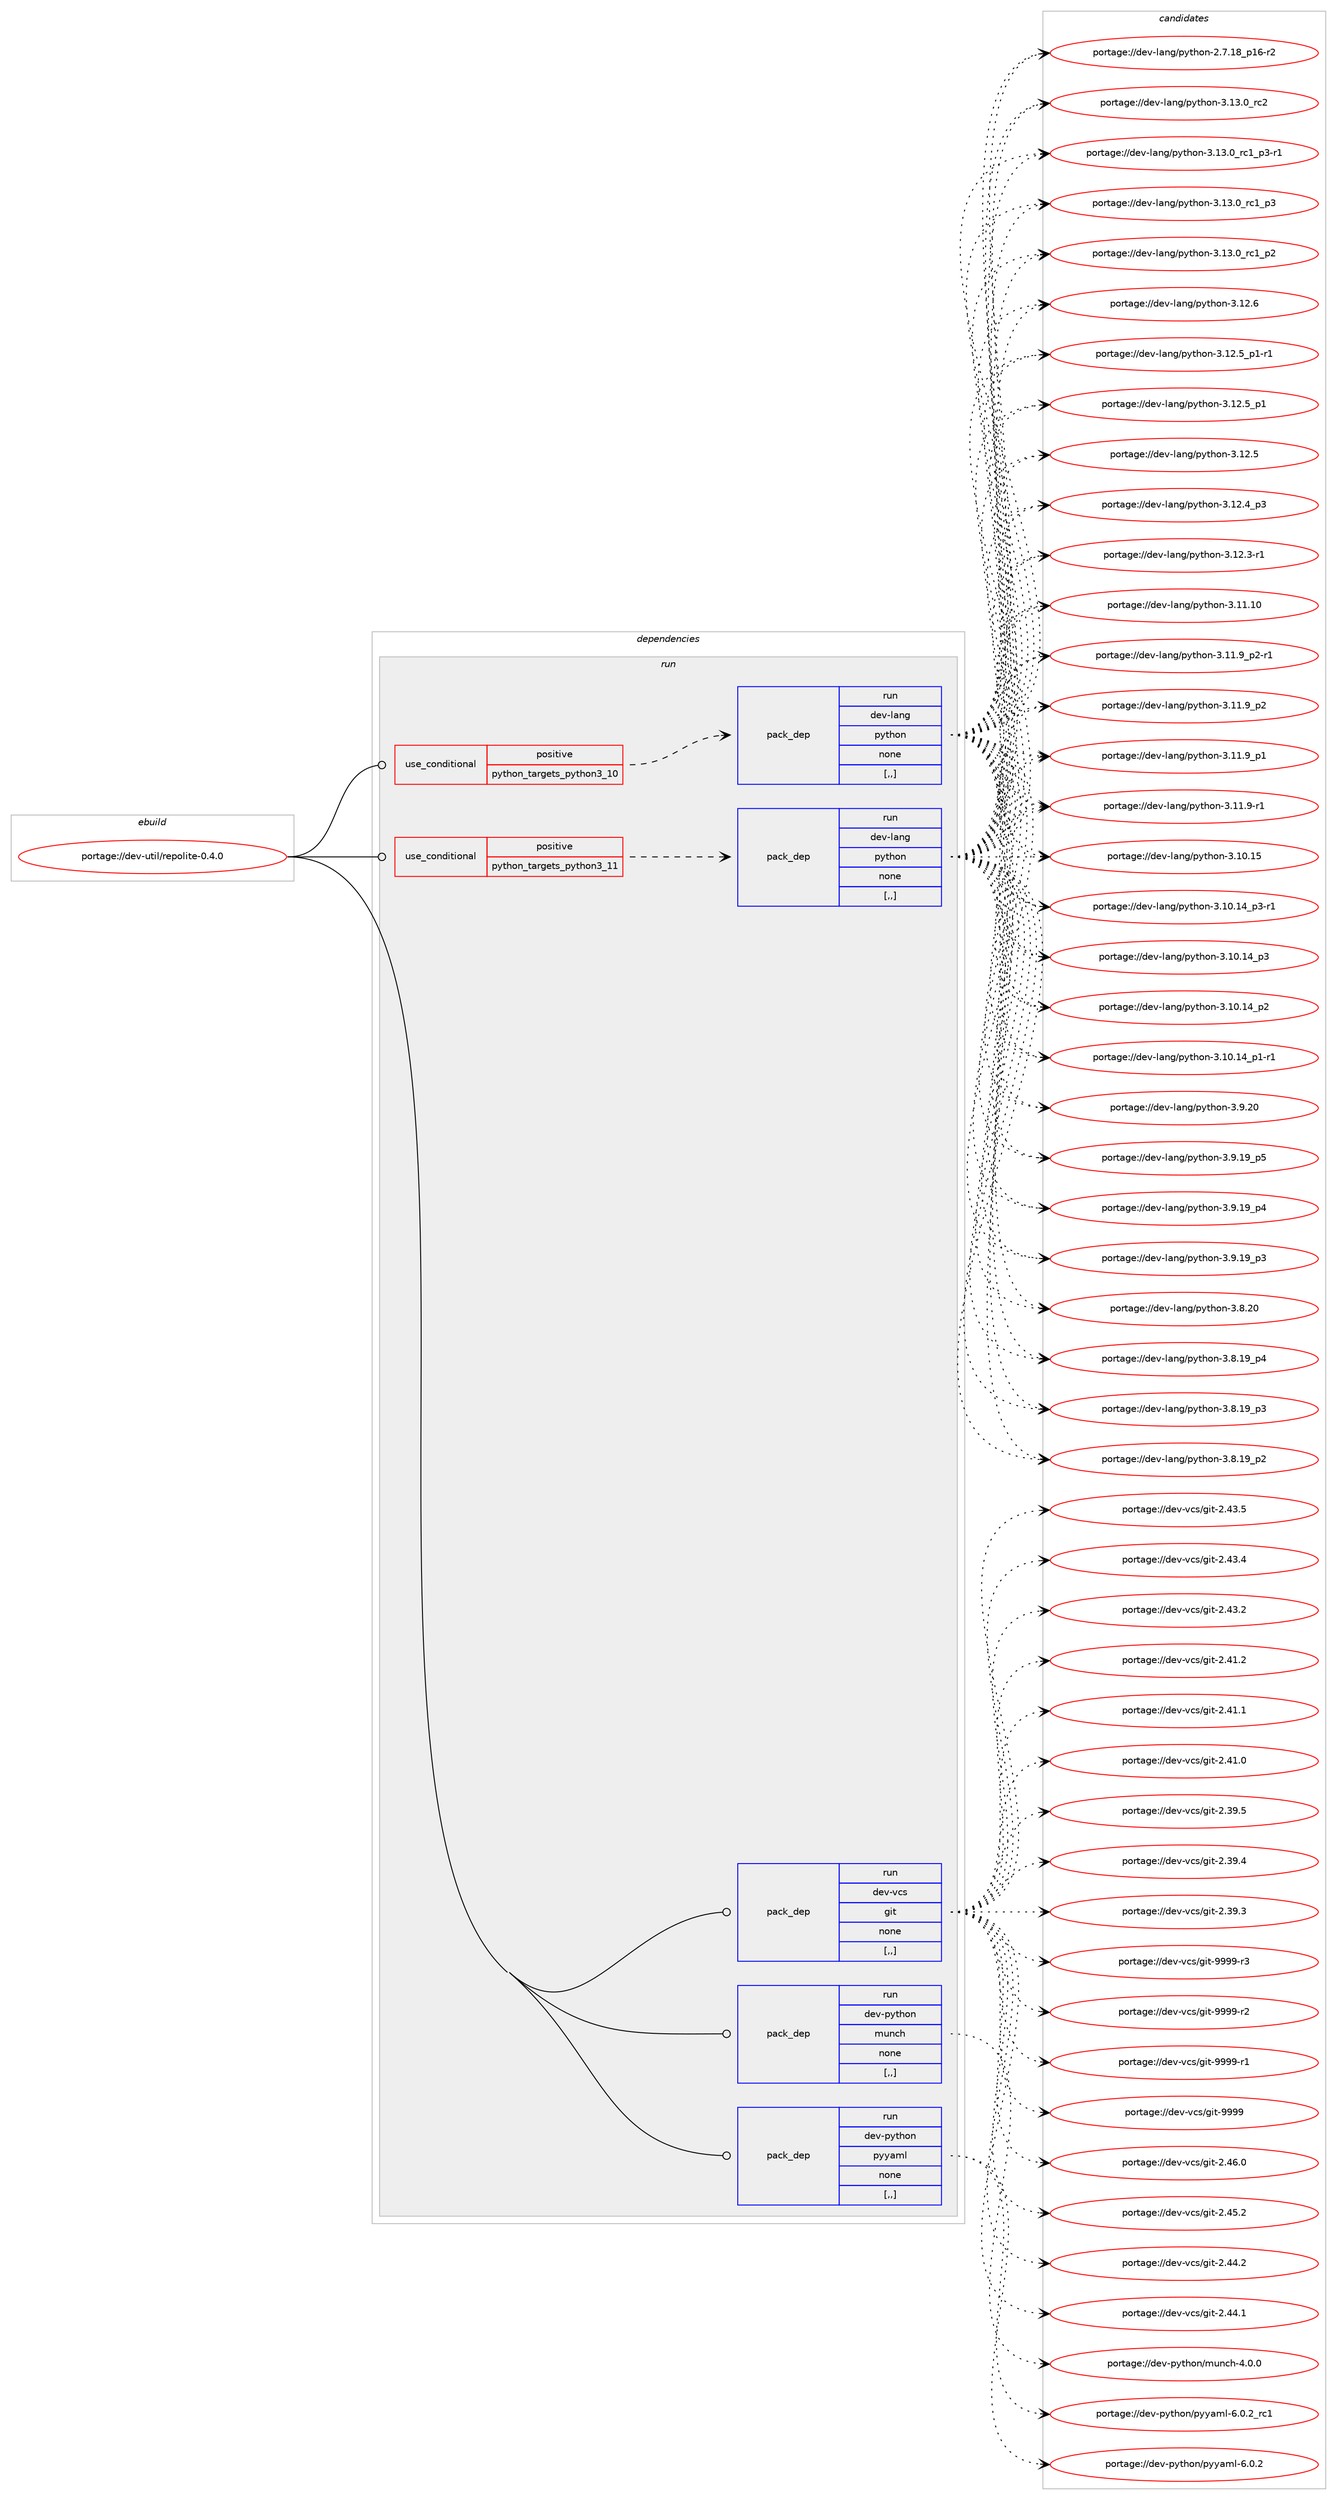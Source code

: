 digraph prolog {

# *************
# Graph options
# *************

newrank=true;
concentrate=true;
compound=true;
graph [rankdir=LR,fontname=Helvetica,fontsize=10,ranksep=1.5];#, ranksep=2.5, nodesep=0.2];
edge  [arrowhead=vee];
node  [fontname=Helvetica,fontsize=10];

# **********
# The ebuild
# **********

subgraph cluster_leftcol {
color=gray;
label=<<i>ebuild</i>>;
id [label="portage://dev-util/repolite-0.4.0", color=red, width=4, href="../dev-util/repolite-0.4.0.svg"];
}

# ****************
# The dependencies
# ****************

subgraph cluster_midcol {
color=gray;
label=<<i>dependencies</i>>;
subgraph cluster_compile {
fillcolor="#eeeeee";
style=filled;
label=<<i>compile</i>>;
}
subgraph cluster_compileandrun {
fillcolor="#eeeeee";
style=filled;
label=<<i>compile and run</i>>;
}
subgraph cluster_run {
fillcolor="#eeeeee";
style=filled;
label=<<i>run</i>>;
subgraph cond193001 {
dependency715978 [label=<<TABLE BORDER="0" CELLBORDER="1" CELLSPACING="0" CELLPADDING="4"><TR><TD ROWSPAN="3" CELLPADDING="10">use_conditional</TD></TR><TR><TD>positive</TD></TR><TR><TD>python_targets_python3_10</TD></TR></TABLE>>, shape=none, color=red];
subgraph pack517943 {
dependency715979 [label=<<TABLE BORDER="0" CELLBORDER="1" CELLSPACING="0" CELLPADDING="4" WIDTH="220"><TR><TD ROWSPAN="6" CELLPADDING="30">pack_dep</TD></TR><TR><TD WIDTH="110">run</TD></TR><TR><TD>dev-lang</TD></TR><TR><TD>python</TD></TR><TR><TD>none</TD></TR><TR><TD>[,,]</TD></TR></TABLE>>, shape=none, color=blue];
}
dependency715978:e -> dependency715979:w [weight=20,style="dashed",arrowhead="vee"];
}
id:e -> dependency715978:w [weight=20,style="solid",arrowhead="odot"];
subgraph cond193002 {
dependency715980 [label=<<TABLE BORDER="0" CELLBORDER="1" CELLSPACING="0" CELLPADDING="4"><TR><TD ROWSPAN="3" CELLPADDING="10">use_conditional</TD></TR><TR><TD>positive</TD></TR><TR><TD>python_targets_python3_11</TD></TR></TABLE>>, shape=none, color=red];
subgraph pack517944 {
dependency715981 [label=<<TABLE BORDER="0" CELLBORDER="1" CELLSPACING="0" CELLPADDING="4" WIDTH="220"><TR><TD ROWSPAN="6" CELLPADDING="30">pack_dep</TD></TR><TR><TD WIDTH="110">run</TD></TR><TR><TD>dev-lang</TD></TR><TR><TD>python</TD></TR><TR><TD>none</TD></TR><TR><TD>[,,]</TD></TR></TABLE>>, shape=none, color=blue];
}
dependency715980:e -> dependency715981:w [weight=20,style="dashed",arrowhead="vee"];
}
id:e -> dependency715980:w [weight=20,style="solid",arrowhead="odot"];
subgraph pack517945 {
dependency715982 [label=<<TABLE BORDER="0" CELLBORDER="1" CELLSPACING="0" CELLPADDING="4" WIDTH="220"><TR><TD ROWSPAN="6" CELLPADDING="30">pack_dep</TD></TR><TR><TD WIDTH="110">run</TD></TR><TR><TD>dev-python</TD></TR><TR><TD>munch</TD></TR><TR><TD>none</TD></TR><TR><TD>[,,]</TD></TR></TABLE>>, shape=none, color=blue];
}
id:e -> dependency715982:w [weight=20,style="solid",arrowhead="odot"];
subgraph pack517946 {
dependency715983 [label=<<TABLE BORDER="0" CELLBORDER="1" CELLSPACING="0" CELLPADDING="4" WIDTH="220"><TR><TD ROWSPAN="6" CELLPADDING="30">pack_dep</TD></TR><TR><TD WIDTH="110">run</TD></TR><TR><TD>dev-python</TD></TR><TR><TD>pyyaml</TD></TR><TR><TD>none</TD></TR><TR><TD>[,,]</TD></TR></TABLE>>, shape=none, color=blue];
}
id:e -> dependency715983:w [weight=20,style="solid",arrowhead="odot"];
subgraph pack517947 {
dependency715984 [label=<<TABLE BORDER="0" CELLBORDER="1" CELLSPACING="0" CELLPADDING="4" WIDTH="220"><TR><TD ROWSPAN="6" CELLPADDING="30">pack_dep</TD></TR><TR><TD WIDTH="110">run</TD></TR><TR><TD>dev-vcs</TD></TR><TR><TD>git</TD></TR><TR><TD>none</TD></TR><TR><TD>[,,]</TD></TR></TABLE>>, shape=none, color=blue];
}
id:e -> dependency715984:w [weight=20,style="solid",arrowhead="odot"];
}
}

# **************
# The candidates
# **************

subgraph cluster_choices {
rank=same;
color=gray;
label=<<i>candidates</i>>;

subgraph choice517943 {
color=black;
nodesep=1;
choice10010111845108971101034711212111610411111045514649514648951149950 [label="portage://dev-lang/python-3.13.0_rc2", color=red, width=4,href="../dev-lang/python-3.13.0_rc2.svg"];
choice1001011184510897110103471121211161041111104551464951464895114994995112514511449 [label="portage://dev-lang/python-3.13.0_rc1_p3-r1", color=red, width=4,href="../dev-lang/python-3.13.0_rc1_p3-r1.svg"];
choice100101118451089711010347112121116104111110455146495146489511499499511251 [label="portage://dev-lang/python-3.13.0_rc1_p3", color=red, width=4,href="../dev-lang/python-3.13.0_rc1_p3.svg"];
choice100101118451089711010347112121116104111110455146495146489511499499511250 [label="portage://dev-lang/python-3.13.0_rc1_p2", color=red, width=4,href="../dev-lang/python-3.13.0_rc1_p2.svg"];
choice10010111845108971101034711212111610411111045514649504654 [label="portage://dev-lang/python-3.12.6", color=red, width=4,href="../dev-lang/python-3.12.6.svg"];
choice1001011184510897110103471121211161041111104551464950465395112494511449 [label="portage://dev-lang/python-3.12.5_p1-r1", color=red, width=4,href="../dev-lang/python-3.12.5_p1-r1.svg"];
choice100101118451089711010347112121116104111110455146495046539511249 [label="portage://dev-lang/python-3.12.5_p1", color=red, width=4,href="../dev-lang/python-3.12.5_p1.svg"];
choice10010111845108971101034711212111610411111045514649504653 [label="portage://dev-lang/python-3.12.5", color=red, width=4,href="../dev-lang/python-3.12.5.svg"];
choice100101118451089711010347112121116104111110455146495046529511251 [label="portage://dev-lang/python-3.12.4_p3", color=red, width=4,href="../dev-lang/python-3.12.4_p3.svg"];
choice100101118451089711010347112121116104111110455146495046514511449 [label="portage://dev-lang/python-3.12.3-r1", color=red, width=4,href="../dev-lang/python-3.12.3-r1.svg"];
choice1001011184510897110103471121211161041111104551464949464948 [label="portage://dev-lang/python-3.11.10", color=red, width=4,href="../dev-lang/python-3.11.10.svg"];
choice1001011184510897110103471121211161041111104551464949465795112504511449 [label="portage://dev-lang/python-3.11.9_p2-r1", color=red, width=4,href="../dev-lang/python-3.11.9_p2-r1.svg"];
choice100101118451089711010347112121116104111110455146494946579511250 [label="portage://dev-lang/python-3.11.9_p2", color=red, width=4,href="../dev-lang/python-3.11.9_p2.svg"];
choice100101118451089711010347112121116104111110455146494946579511249 [label="portage://dev-lang/python-3.11.9_p1", color=red, width=4,href="../dev-lang/python-3.11.9_p1.svg"];
choice100101118451089711010347112121116104111110455146494946574511449 [label="portage://dev-lang/python-3.11.9-r1", color=red, width=4,href="../dev-lang/python-3.11.9-r1.svg"];
choice1001011184510897110103471121211161041111104551464948464953 [label="portage://dev-lang/python-3.10.15", color=red, width=4,href="../dev-lang/python-3.10.15.svg"];
choice100101118451089711010347112121116104111110455146494846495295112514511449 [label="portage://dev-lang/python-3.10.14_p3-r1", color=red, width=4,href="../dev-lang/python-3.10.14_p3-r1.svg"];
choice10010111845108971101034711212111610411111045514649484649529511251 [label="portage://dev-lang/python-3.10.14_p3", color=red, width=4,href="../dev-lang/python-3.10.14_p3.svg"];
choice10010111845108971101034711212111610411111045514649484649529511250 [label="portage://dev-lang/python-3.10.14_p2", color=red, width=4,href="../dev-lang/python-3.10.14_p2.svg"];
choice100101118451089711010347112121116104111110455146494846495295112494511449 [label="portage://dev-lang/python-3.10.14_p1-r1", color=red, width=4,href="../dev-lang/python-3.10.14_p1-r1.svg"];
choice10010111845108971101034711212111610411111045514657465048 [label="portage://dev-lang/python-3.9.20", color=red, width=4,href="../dev-lang/python-3.9.20.svg"];
choice100101118451089711010347112121116104111110455146574649579511253 [label="portage://dev-lang/python-3.9.19_p5", color=red, width=4,href="../dev-lang/python-3.9.19_p5.svg"];
choice100101118451089711010347112121116104111110455146574649579511252 [label="portage://dev-lang/python-3.9.19_p4", color=red, width=4,href="../dev-lang/python-3.9.19_p4.svg"];
choice100101118451089711010347112121116104111110455146574649579511251 [label="portage://dev-lang/python-3.9.19_p3", color=red, width=4,href="../dev-lang/python-3.9.19_p3.svg"];
choice10010111845108971101034711212111610411111045514656465048 [label="portage://dev-lang/python-3.8.20", color=red, width=4,href="../dev-lang/python-3.8.20.svg"];
choice100101118451089711010347112121116104111110455146564649579511252 [label="portage://dev-lang/python-3.8.19_p4", color=red, width=4,href="../dev-lang/python-3.8.19_p4.svg"];
choice100101118451089711010347112121116104111110455146564649579511251 [label="portage://dev-lang/python-3.8.19_p3", color=red, width=4,href="../dev-lang/python-3.8.19_p3.svg"];
choice100101118451089711010347112121116104111110455146564649579511250 [label="portage://dev-lang/python-3.8.19_p2", color=red, width=4,href="../dev-lang/python-3.8.19_p2.svg"];
choice100101118451089711010347112121116104111110455046554649569511249544511450 [label="portage://dev-lang/python-2.7.18_p16-r2", color=red, width=4,href="../dev-lang/python-2.7.18_p16-r2.svg"];
dependency715979:e -> choice10010111845108971101034711212111610411111045514649514648951149950:w [style=dotted,weight="100"];
dependency715979:e -> choice1001011184510897110103471121211161041111104551464951464895114994995112514511449:w [style=dotted,weight="100"];
dependency715979:e -> choice100101118451089711010347112121116104111110455146495146489511499499511251:w [style=dotted,weight="100"];
dependency715979:e -> choice100101118451089711010347112121116104111110455146495146489511499499511250:w [style=dotted,weight="100"];
dependency715979:e -> choice10010111845108971101034711212111610411111045514649504654:w [style=dotted,weight="100"];
dependency715979:e -> choice1001011184510897110103471121211161041111104551464950465395112494511449:w [style=dotted,weight="100"];
dependency715979:e -> choice100101118451089711010347112121116104111110455146495046539511249:w [style=dotted,weight="100"];
dependency715979:e -> choice10010111845108971101034711212111610411111045514649504653:w [style=dotted,weight="100"];
dependency715979:e -> choice100101118451089711010347112121116104111110455146495046529511251:w [style=dotted,weight="100"];
dependency715979:e -> choice100101118451089711010347112121116104111110455146495046514511449:w [style=dotted,weight="100"];
dependency715979:e -> choice1001011184510897110103471121211161041111104551464949464948:w [style=dotted,weight="100"];
dependency715979:e -> choice1001011184510897110103471121211161041111104551464949465795112504511449:w [style=dotted,weight="100"];
dependency715979:e -> choice100101118451089711010347112121116104111110455146494946579511250:w [style=dotted,weight="100"];
dependency715979:e -> choice100101118451089711010347112121116104111110455146494946579511249:w [style=dotted,weight="100"];
dependency715979:e -> choice100101118451089711010347112121116104111110455146494946574511449:w [style=dotted,weight="100"];
dependency715979:e -> choice1001011184510897110103471121211161041111104551464948464953:w [style=dotted,weight="100"];
dependency715979:e -> choice100101118451089711010347112121116104111110455146494846495295112514511449:w [style=dotted,weight="100"];
dependency715979:e -> choice10010111845108971101034711212111610411111045514649484649529511251:w [style=dotted,weight="100"];
dependency715979:e -> choice10010111845108971101034711212111610411111045514649484649529511250:w [style=dotted,weight="100"];
dependency715979:e -> choice100101118451089711010347112121116104111110455146494846495295112494511449:w [style=dotted,weight="100"];
dependency715979:e -> choice10010111845108971101034711212111610411111045514657465048:w [style=dotted,weight="100"];
dependency715979:e -> choice100101118451089711010347112121116104111110455146574649579511253:w [style=dotted,weight="100"];
dependency715979:e -> choice100101118451089711010347112121116104111110455146574649579511252:w [style=dotted,weight="100"];
dependency715979:e -> choice100101118451089711010347112121116104111110455146574649579511251:w [style=dotted,weight="100"];
dependency715979:e -> choice10010111845108971101034711212111610411111045514656465048:w [style=dotted,weight="100"];
dependency715979:e -> choice100101118451089711010347112121116104111110455146564649579511252:w [style=dotted,weight="100"];
dependency715979:e -> choice100101118451089711010347112121116104111110455146564649579511251:w [style=dotted,weight="100"];
dependency715979:e -> choice100101118451089711010347112121116104111110455146564649579511250:w [style=dotted,weight="100"];
dependency715979:e -> choice100101118451089711010347112121116104111110455046554649569511249544511450:w [style=dotted,weight="100"];
}
subgraph choice517944 {
color=black;
nodesep=1;
choice10010111845108971101034711212111610411111045514649514648951149950 [label="portage://dev-lang/python-3.13.0_rc2", color=red, width=4,href="../dev-lang/python-3.13.0_rc2.svg"];
choice1001011184510897110103471121211161041111104551464951464895114994995112514511449 [label="portage://dev-lang/python-3.13.0_rc1_p3-r1", color=red, width=4,href="../dev-lang/python-3.13.0_rc1_p3-r1.svg"];
choice100101118451089711010347112121116104111110455146495146489511499499511251 [label="portage://dev-lang/python-3.13.0_rc1_p3", color=red, width=4,href="../dev-lang/python-3.13.0_rc1_p3.svg"];
choice100101118451089711010347112121116104111110455146495146489511499499511250 [label="portage://dev-lang/python-3.13.0_rc1_p2", color=red, width=4,href="../dev-lang/python-3.13.0_rc1_p2.svg"];
choice10010111845108971101034711212111610411111045514649504654 [label="portage://dev-lang/python-3.12.6", color=red, width=4,href="../dev-lang/python-3.12.6.svg"];
choice1001011184510897110103471121211161041111104551464950465395112494511449 [label="portage://dev-lang/python-3.12.5_p1-r1", color=red, width=4,href="../dev-lang/python-3.12.5_p1-r1.svg"];
choice100101118451089711010347112121116104111110455146495046539511249 [label="portage://dev-lang/python-3.12.5_p1", color=red, width=4,href="../dev-lang/python-3.12.5_p1.svg"];
choice10010111845108971101034711212111610411111045514649504653 [label="portage://dev-lang/python-3.12.5", color=red, width=4,href="../dev-lang/python-3.12.5.svg"];
choice100101118451089711010347112121116104111110455146495046529511251 [label="portage://dev-lang/python-3.12.4_p3", color=red, width=4,href="../dev-lang/python-3.12.4_p3.svg"];
choice100101118451089711010347112121116104111110455146495046514511449 [label="portage://dev-lang/python-3.12.3-r1", color=red, width=4,href="../dev-lang/python-3.12.3-r1.svg"];
choice1001011184510897110103471121211161041111104551464949464948 [label="portage://dev-lang/python-3.11.10", color=red, width=4,href="../dev-lang/python-3.11.10.svg"];
choice1001011184510897110103471121211161041111104551464949465795112504511449 [label="portage://dev-lang/python-3.11.9_p2-r1", color=red, width=4,href="../dev-lang/python-3.11.9_p2-r1.svg"];
choice100101118451089711010347112121116104111110455146494946579511250 [label="portage://dev-lang/python-3.11.9_p2", color=red, width=4,href="../dev-lang/python-3.11.9_p2.svg"];
choice100101118451089711010347112121116104111110455146494946579511249 [label="portage://dev-lang/python-3.11.9_p1", color=red, width=4,href="../dev-lang/python-3.11.9_p1.svg"];
choice100101118451089711010347112121116104111110455146494946574511449 [label="portage://dev-lang/python-3.11.9-r1", color=red, width=4,href="../dev-lang/python-3.11.9-r1.svg"];
choice1001011184510897110103471121211161041111104551464948464953 [label="portage://dev-lang/python-3.10.15", color=red, width=4,href="../dev-lang/python-3.10.15.svg"];
choice100101118451089711010347112121116104111110455146494846495295112514511449 [label="portage://dev-lang/python-3.10.14_p3-r1", color=red, width=4,href="../dev-lang/python-3.10.14_p3-r1.svg"];
choice10010111845108971101034711212111610411111045514649484649529511251 [label="portage://dev-lang/python-3.10.14_p3", color=red, width=4,href="../dev-lang/python-3.10.14_p3.svg"];
choice10010111845108971101034711212111610411111045514649484649529511250 [label="portage://dev-lang/python-3.10.14_p2", color=red, width=4,href="../dev-lang/python-3.10.14_p2.svg"];
choice100101118451089711010347112121116104111110455146494846495295112494511449 [label="portage://dev-lang/python-3.10.14_p1-r1", color=red, width=4,href="../dev-lang/python-3.10.14_p1-r1.svg"];
choice10010111845108971101034711212111610411111045514657465048 [label="portage://dev-lang/python-3.9.20", color=red, width=4,href="../dev-lang/python-3.9.20.svg"];
choice100101118451089711010347112121116104111110455146574649579511253 [label="portage://dev-lang/python-3.9.19_p5", color=red, width=4,href="../dev-lang/python-3.9.19_p5.svg"];
choice100101118451089711010347112121116104111110455146574649579511252 [label="portage://dev-lang/python-3.9.19_p4", color=red, width=4,href="../dev-lang/python-3.9.19_p4.svg"];
choice100101118451089711010347112121116104111110455146574649579511251 [label="portage://dev-lang/python-3.9.19_p3", color=red, width=4,href="../dev-lang/python-3.9.19_p3.svg"];
choice10010111845108971101034711212111610411111045514656465048 [label="portage://dev-lang/python-3.8.20", color=red, width=4,href="../dev-lang/python-3.8.20.svg"];
choice100101118451089711010347112121116104111110455146564649579511252 [label="portage://dev-lang/python-3.8.19_p4", color=red, width=4,href="../dev-lang/python-3.8.19_p4.svg"];
choice100101118451089711010347112121116104111110455146564649579511251 [label="portage://dev-lang/python-3.8.19_p3", color=red, width=4,href="../dev-lang/python-3.8.19_p3.svg"];
choice100101118451089711010347112121116104111110455146564649579511250 [label="portage://dev-lang/python-3.8.19_p2", color=red, width=4,href="../dev-lang/python-3.8.19_p2.svg"];
choice100101118451089711010347112121116104111110455046554649569511249544511450 [label="portage://dev-lang/python-2.7.18_p16-r2", color=red, width=4,href="../dev-lang/python-2.7.18_p16-r2.svg"];
dependency715981:e -> choice10010111845108971101034711212111610411111045514649514648951149950:w [style=dotted,weight="100"];
dependency715981:e -> choice1001011184510897110103471121211161041111104551464951464895114994995112514511449:w [style=dotted,weight="100"];
dependency715981:e -> choice100101118451089711010347112121116104111110455146495146489511499499511251:w [style=dotted,weight="100"];
dependency715981:e -> choice100101118451089711010347112121116104111110455146495146489511499499511250:w [style=dotted,weight="100"];
dependency715981:e -> choice10010111845108971101034711212111610411111045514649504654:w [style=dotted,weight="100"];
dependency715981:e -> choice1001011184510897110103471121211161041111104551464950465395112494511449:w [style=dotted,weight="100"];
dependency715981:e -> choice100101118451089711010347112121116104111110455146495046539511249:w [style=dotted,weight="100"];
dependency715981:e -> choice10010111845108971101034711212111610411111045514649504653:w [style=dotted,weight="100"];
dependency715981:e -> choice100101118451089711010347112121116104111110455146495046529511251:w [style=dotted,weight="100"];
dependency715981:e -> choice100101118451089711010347112121116104111110455146495046514511449:w [style=dotted,weight="100"];
dependency715981:e -> choice1001011184510897110103471121211161041111104551464949464948:w [style=dotted,weight="100"];
dependency715981:e -> choice1001011184510897110103471121211161041111104551464949465795112504511449:w [style=dotted,weight="100"];
dependency715981:e -> choice100101118451089711010347112121116104111110455146494946579511250:w [style=dotted,weight="100"];
dependency715981:e -> choice100101118451089711010347112121116104111110455146494946579511249:w [style=dotted,weight="100"];
dependency715981:e -> choice100101118451089711010347112121116104111110455146494946574511449:w [style=dotted,weight="100"];
dependency715981:e -> choice1001011184510897110103471121211161041111104551464948464953:w [style=dotted,weight="100"];
dependency715981:e -> choice100101118451089711010347112121116104111110455146494846495295112514511449:w [style=dotted,weight="100"];
dependency715981:e -> choice10010111845108971101034711212111610411111045514649484649529511251:w [style=dotted,weight="100"];
dependency715981:e -> choice10010111845108971101034711212111610411111045514649484649529511250:w [style=dotted,weight="100"];
dependency715981:e -> choice100101118451089711010347112121116104111110455146494846495295112494511449:w [style=dotted,weight="100"];
dependency715981:e -> choice10010111845108971101034711212111610411111045514657465048:w [style=dotted,weight="100"];
dependency715981:e -> choice100101118451089711010347112121116104111110455146574649579511253:w [style=dotted,weight="100"];
dependency715981:e -> choice100101118451089711010347112121116104111110455146574649579511252:w [style=dotted,weight="100"];
dependency715981:e -> choice100101118451089711010347112121116104111110455146574649579511251:w [style=dotted,weight="100"];
dependency715981:e -> choice10010111845108971101034711212111610411111045514656465048:w [style=dotted,weight="100"];
dependency715981:e -> choice100101118451089711010347112121116104111110455146564649579511252:w [style=dotted,weight="100"];
dependency715981:e -> choice100101118451089711010347112121116104111110455146564649579511251:w [style=dotted,weight="100"];
dependency715981:e -> choice100101118451089711010347112121116104111110455146564649579511250:w [style=dotted,weight="100"];
dependency715981:e -> choice100101118451089711010347112121116104111110455046554649569511249544511450:w [style=dotted,weight="100"];
}
subgraph choice517945 {
color=black;
nodesep=1;
choice100101118451121211161041111104710911711099104455246484648 [label="portage://dev-python/munch-4.0.0", color=red, width=4,href="../dev-python/munch-4.0.0.svg"];
dependency715982:e -> choice100101118451121211161041111104710911711099104455246484648:w [style=dotted,weight="100"];
}
subgraph choice517946 {
color=black;
nodesep=1;
choice100101118451121211161041111104711212112197109108455446484650951149949 [label="portage://dev-python/pyyaml-6.0.2_rc1", color=red, width=4,href="../dev-python/pyyaml-6.0.2_rc1.svg"];
choice100101118451121211161041111104711212112197109108455446484650 [label="portage://dev-python/pyyaml-6.0.2", color=red, width=4,href="../dev-python/pyyaml-6.0.2.svg"];
dependency715983:e -> choice100101118451121211161041111104711212112197109108455446484650951149949:w [style=dotted,weight="100"];
dependency715983:e -> choice100101118451121211161041111104711212112197109108455446484650:w [style=dotted,weight="100"];
}
subgraph choice517947 {
color=black;
nodesep=1;
choice10010111845118991154710310511645575757574511451 [label="portage://dev-vcs/git-9999-r3", color=red, width=4,href="../dev-vcs/git-9999-r3.svg"];
choice10010111845118991154710310511645575757574511450 [label="portage://dev-vcs/git-9999-r2", color=red, width=4,href="../dev-vcs/git-9999-r2.svg"];
choice10010111845118991154710310511645575757574511449 [label="portage://dev-vcs/git-9999-r1", color=red, width=4,href="../dev-vcs/git-9999-r1.svg"];
choice1001011184511899115471031051164557575757 [label="portage://dev-vcs/git-9999", color=red, width=4,href="../dev-vcs/git-9999.svg"];
choice10010111845118991154710310511645504652544648 [label="portage://dev-vcs/git-2.46.0", color=red, width=4,href="../dev-vcs/git-2.46.0.svg"];
choice10010111845118991154710310511645504652534650 [label="portage://dev-vcs/git-2.45.2", color=red, width=4,href="../dev-vcs/git-2.45.2.svg"];
choice10010111845118991154710310511645504652524650 [label="portage://dev-vcs/git-2.44.2", color=red, width=4,href="../dev-vcs/git-2.44.2.svg"];
choice10010111845118991154710310511645504652524649 [label="portage://dev-vcs/git-2.44.1", color=red, width=4,href="../dev-vcs/git-2.44.1.svg"];
choice10010111845118991154710310511645504652514653 [label="portage://dev-vcs/git-2.43.5", color=red, width=4,href="../dev-vcs/git-2.43.5.svg"];
choice10010111845118991154710310511645504652514652 [label="portage://dev-vcs/git-2.43.4", color=red, width=4,href="../dev-vcs/git-2.43.4.svg"];
choice10010111845118991154710310511645504652514650 [label="portage://dev-vcs/git-2.43.2", color=red, width=4,href="../dev-vcs/git-2.43.2.svg"];
choice10010111845118991154710310511645504652494650 [label="portage://dev-vcs/git-2.41.2", color=red, width=4,href="../dev-vcs/git-2.41.2.svg"];
choice10010111845118991154710310511645504652494649 [label="portage://dev-vcs/git-2.41.1", color=red, width=4,href="../dev-vcs/git-2.41.1.svg"];
choice10010111845118991154710310511645504652494648 [label="portage://dev-vcs/git-2.41.0", color=red, width=4,href="../dev-vcs/git-2.41.0.svg"];
choice10010111845118991154710310511645504651574653 [label="portage://dev-vcs/git-2.39.5", color=red, width=4,href="../dev-vcs/git-2.39.5.svg"];
choice10010111845118991154710310511645504651574652 [label="portage://dev-vcs/git-2.39.4", color=red, width=4,href="../dev-vcs/git-2.39.4.svg"];
choice10010111845118991154710310511645504651574651 [label="portage://dev-vcs/git-2.39.3", color=red, width=4,href="../dev-vcs/git-2.39.3.svg"];
dependency715984:e -> choice10010111845118991154710310511645575757574511451:w [style=dotted,weight="100"];
dependency715984:e -> choice10010111845118991154710310511645575757574511450:w [style=dotted,weight="100"];
dependency715984:e -> choice10010111845118991154710310511645575757574511449:w [style=dotted,weight="100"];
dependency715984:e -> choice1001011184511899115471031051164557575757:w [style=dotted,weight="100"];
dependency715984:e -> choice10010111845118991154710310511645504652544648:w [style=dotted,weight="100"];
dependency715984:e -> choice10010111845118991154710310511645504652534650:w [style=dotted,weight="100"];
dependency715984:e -> choice10010111845118991154710310511645504652524650:w [style=dotted,weight="100"];
dependency715984:e -> choice10010111845118991154710310511645504652524649:w [style=dotted,weight="100"];
dependency715984:e -> choice10010111845118991154710310511645504652514653:w [style=dotted,weight="100"];
dependency715984:e -> choice10010111845118991154710310511645504652514652:w [style=dotted,weight="100"];
dependency715984:e -> choice10010111845118991154710310511645504652514650:w [style=dotted,weight="100"];
dependency715984:e -> choice10010111845118991154710310511645504652494650:w [style=dotted,weight="100"];
dependency715984:e -> choice10010111845118991154710310511645504652494649:w [style=dotted,weight="100"];
dependency715984:e -> choice10010111845118991154710310511645504652494648:w [style=dotted,weight="100"];
dependency715984:e -> choice10010111845118991154710310511645504651574653:w [style=dotted,weight="100"];
dependency715984:e -> choice10010111845118991154710310511645504651574652:w [style=dotted,weight="100"];
dependency715984:e -> choice10010111845118991154710310511645504651574651:w [style=dotted,weight="100"];
}
}

}
